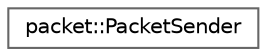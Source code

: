 digraph "Graphical Class Hierarchy"
{
 // LATEX_PDF_SIZE
  bgcolor="transparent";
  edge [fontname=Helvetica,fontsize=10,labelfontname=Helvetica,labelfontsize=10];
  node [fontname=Helvetica,fontsize=10,shape=box,height=0.2,width=0.4];
  rankdir="LR";
  Node0 [id="Node000000",label="packet::PacketSender",height=0.2,width=0.4,color="grey40", fillcolor="white", style="filled",URL="$classpacket_1_1_packet_sender.html",tooltip=" "];
}

